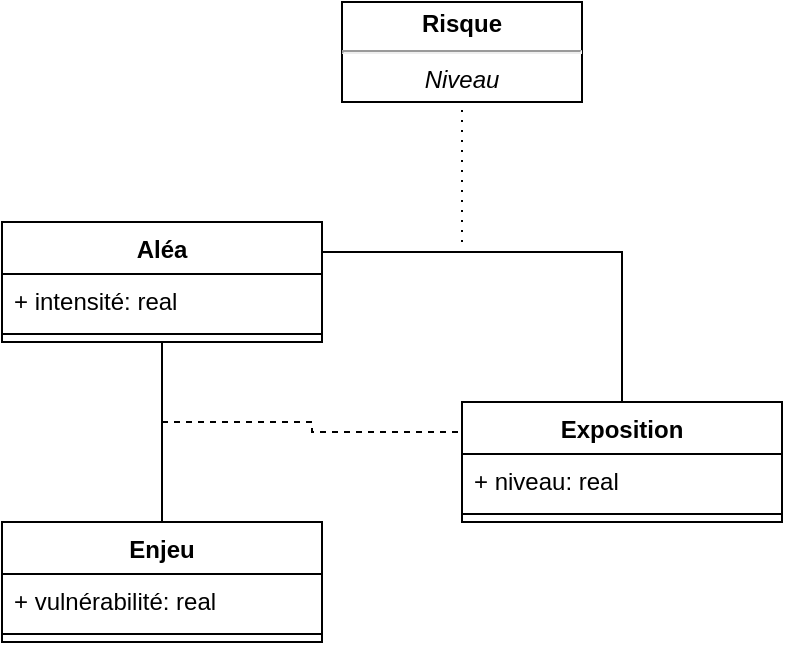 <mxfile version="17.4.6" type="github">
  <diagram name="Page-1" id="c4acf3e9-155e-7222-9cf6-157b1a14988f">
    <mxGraphModel dx="1355" dy="777" grid="1" gridSize="10" guides="1" tooltips="1" connect="1" arrows="1" fold="1" page="1" pageScale="1" pageWidth="850" pageHeight="1100" background="none" math="0" shadow="0">
      <root>
        <mxCell id="0" />
        <mxCell id="1" parent="0" />
        <mxCell id="nl0Q61CbJ2_-cDCeFUhB-5" value="Exposition" style="swimlane;fontStyle=1;align=center;verticalAlign=top;childLayout=stackLayout;horizontal=1;startSize=26;horizontalStack=0;resizeParent=1;resizeParentMax=0;resizeLast=0;collapsible=1;marginBottom=0;" vertex="1" parent="1">
          <mxGeometry x="320" y="370" width="160" height="60" as="geometry">
            <mxRectangle x="600" y="310" width="90" height="26" as="alternateBounds" />
          </mxGeometry>
        </mxCell>
        <mxCell id="nl0Q61CbJ2_-cDCeFUhB-6" value="+ niveau: real" style="text;strokeColor=none;fillColor=none;align=left;verticalAlign=top;spacingLeft=4;spacingRight=4;overflow=hidden;rotatable=0;points=[[0,0.5],[1,0.5]];portConstraint=eastwest;" vertex="1" parent="nl0Q61CbJ2_-cDCeFUhB-5">
          <mxGeometry y="26" width="160" height="26" as="geometry" />
        </mxCell>
        <mxCell id="nl0Q61CbJ2_-cDCeFUhB-7" value="" style="line;strokeWidth=1;fillColor=none;align=left;verticalAlign=middle;spacingTop=-1;spacingLeft=3;spacingRight=3;rotatable=0;labelPosition=right;points=[];portConstraint=eastwest;" vertex="1" parent="nl0Q61CbJ2_-cDCeFUhB-5">
          <mxGeometry y="52" width="160" height="8" as="geometry" />
        </mxCell>
        <mxCell id="nl0Q61CbJ2_-cDCeFUhB-21" value="Enjeu" style="swimlane;fontStyle=1;align=center;verticalAlign=top;childLayout=stackLayout;horizontal=1;startSize=26;horizontalStack=0;resizeParent=1;resizeParentMax=0;resizeLast=0;collapsible=1;marginBottom=0;" vertex="1" parent="1">
          <mxGeometry x="90" y="430" width="160" height="60" as="geometry" />
        </mxCell>
        <mxCell id="nl0Q61CbJ2_-cDCeFUhB-22" value="+ vulnérabilité: real" style="text;strokeColor=none;fillColor=none;align=left;verticalAlign=top;spacingLeft=4;spacingRight=4;overflow=hidden;rotatable=0;points=[[0,0.5],[1,0.5]];portConstraint=eastwest;" vertex="1" parent="nl0Q61CbJ2_-cDCeFUhB-21">
          <mxGeometry y="26" width="160" height="26" as="geometry" />
        </mxCell>
        <mxCell id="nl0Q61CbJ2_-cDCeFUhB-23" value="" style="line;strokeWidth=1;fillColor=none;align=left;verticalAlign=middle;spacingTop=-1;spacingLeft=3;spacingRight=3;rotatable=0;labelPosition=right;points=[];portConstraint=eastwest;" vertex="1" parent="nl0Q61CbJ2_-cDCeFUhB-21">
          <mxGeometry y="52" width="160" height="8" as="geometry" />
        </mxCell>
        <mxCell id="nl0Q61CbJ2_-cDCeFUhB-25" value="" style="edgeStyle=elbowEdgeStyle;html=1;endArrow=none;elbow=vertical;rounded=0;exitX=0.5;exitY=0;exitDx=0;exitDy=0;entryX=0.5;entryY=1;entryDx=0;entryDy=0;" edge="1" parent="1" source="nl0Q61CbJ2_-cDCeFUhB-21" target="nl0Q61CbJ2_-cDCeFUhB-1">
          <mxGeometry width="100" height="75" relative="1" as="geometry">
            <mxPoint x="370" y="395" as="sourcePoint" />
            <mxPoint x="170" y="392" as="targetPoint" />
          </mxGeometry>
        </mxCell>
        <mxCell id="nl0Q61CbJ2_-cDCeFUhB-26" value="" style="edgeStyle=elbowEdgeStyle;fontSize=12;html=1;endFill=0;startFill=0;endSize=6;startSize=6;dashed=1;endArrow=none;startArrow=none;rounded=0;entryX=0;entryY=0.25;entryDx=0;entryDy=0;" edge="1" parent="1" target="nl0Q61CbJ2_-cDCeFUhB-5">
          <mxGeometry width="160" relative="1" as="geometry">
            <mxPoint x="170" y="380" as="sourcePoint" />
            <mxPoint x="500" y="350" as="targetPoint" />
          </mxGeometry>
        </mxCell>
        <mxCell id="nl0Q61CbJ2_-cDCeFUhB-83" style="edgeStyle=elbowEdgeStyle;rounded=0;orthogonalLoop=1;jettySize=auto;html=1;exitX=1;exitY=0.25;exitDx=0;exitDy=0;entryX=0.5;entryY=0;entryDx=0;entryDy=0;endArrow=none;endFill=0;" edge="1" parent="1" source="nl0Q61CbJ2_-cDCeFUhB-1" target="nl0Q61CbJ2_-cDCeFUhB-5">
          <mxGeometry relative="1" as="geometry">
            <Array as="points">
              <mxPoint x="400" y="290" />
              <mxPoint x="400" y="340" />
            </Array>
          </mxGeometry>
        </mxCell>
        <mxCell id="nl0Q61CbJ2_-cDCeFUhB-1" value="Aléa" style="swimlane;fontStyle=1;align=center;verticalAlign=top;childLayout=stackLayout;horizontal=1;startSize=26;horizontalStack=0;resizeParent=1;resizeParentMax=0;resizeLast=0;collapsible=1;marginBottom=0;" vertex="1" parent="1">
          <mxGeometry x="90" y="280" width="160" height="60" as="geometry" />
        </mxCell>
        <mxCell id="nl0Q61CbJ2_-cDCeFUhB-86" value="+ intensité: real" style="text;strokeColor=none;fillColor=none;align=left;verticalAlign=top;spacingLeft=4;spacingRight=4;overflow=hidden;rotatable=0;points=[[0,0.5],[1,0.5]];portConstraint=eastwest;" vertex="1" parent="nl0Q61CbJ2_-cDCeFUhB-1">
          <mxGeometry y="26" width="160" height="26" as="geometry" />
        </mxCell>
        <mxCell id="nl0Q61CbJ2_-cDCeFUhB-3" value="" style="line;strokeWidth=1;fillColor=none;align=left;verticalAlign=middle;spacingTop=-1;spacingLeft=3;spacingRight=3;rotatable=0;labelPosition=right;points=[];portConstraint=eastwest;" vertex="1" parent="nl0Q61CbJ2_-cDCeFUhB-1">
          <mxGeometry y="52" width="160" height="8" as="geometry" />
        </mxCell>
        <mxCell id="nl0Q61CbJ2_-cDCeFUhB-72" value="&lt;p style=&quot;margin: 0px ; margin-top: 4px ; text-align: center&quot;&gt;&lt;b&gt;Risque&lt;/b&gt;&lt;/p&gt;&lt;hr&gt;&lt;p style=&quot;margin: 0px ; text-align: center&quot;&gt;&lt;i&gt;Niveau&lt;/i&gt;&lt;/p&gt;" style="shape=rect;html=1;overflow=fill;whiteSpace=wrap;labelBorderColor=none;" vertex="1" parent="1">
          <mxGeometry x="260" y="170" width="120" height="50" as="geometry" />
        </mxCell>
        <mxCell id="nl0Q61CbJ2_-cDCeFUhB-87" value="" style="edgeStyle=elbowEdgeStyle;fontSize=12;html=1;endFill=0;startFill=0;endSize=6;startSize=6;dashed=1;dashPattern=1 4;endArrow=none;startArrow=none;rounded=0;entryX=0.5;entryY=1;entryDx=0;entryDy=0;" edge="1" parent="1" target="nl0Q61CbJ2_-cDCeFUhB-72">
          <mxGeometry width="160" relative="1" as="geometry">
            <mxPoint x="320" y="290" as="sourcePoint" />
            <mxPoint x="360" y="240" as="targetPoint" />
          </mxGeometry>
        </mxCell>
      </root>
    </mxGraphModel>
  </diagram>
</mxfile>
